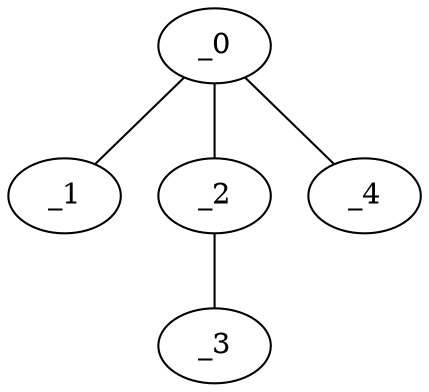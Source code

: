 graph FP1_0128 {
	_0	 [x="0.730934",
		y="2.78434"];
	_1	 [x="0.725912",
		y="0.308125"];
	_0 -- _1;
	_2	 [x="0.293423",
		y="2.08601"];
	_0 -- _2;
	_4	 [x="1.53673",
		y="2.95135"];
	_0 -- _4;
	_3	 [x="1.2491",
		y="2.09539"];
	_2 -- _3;
}
